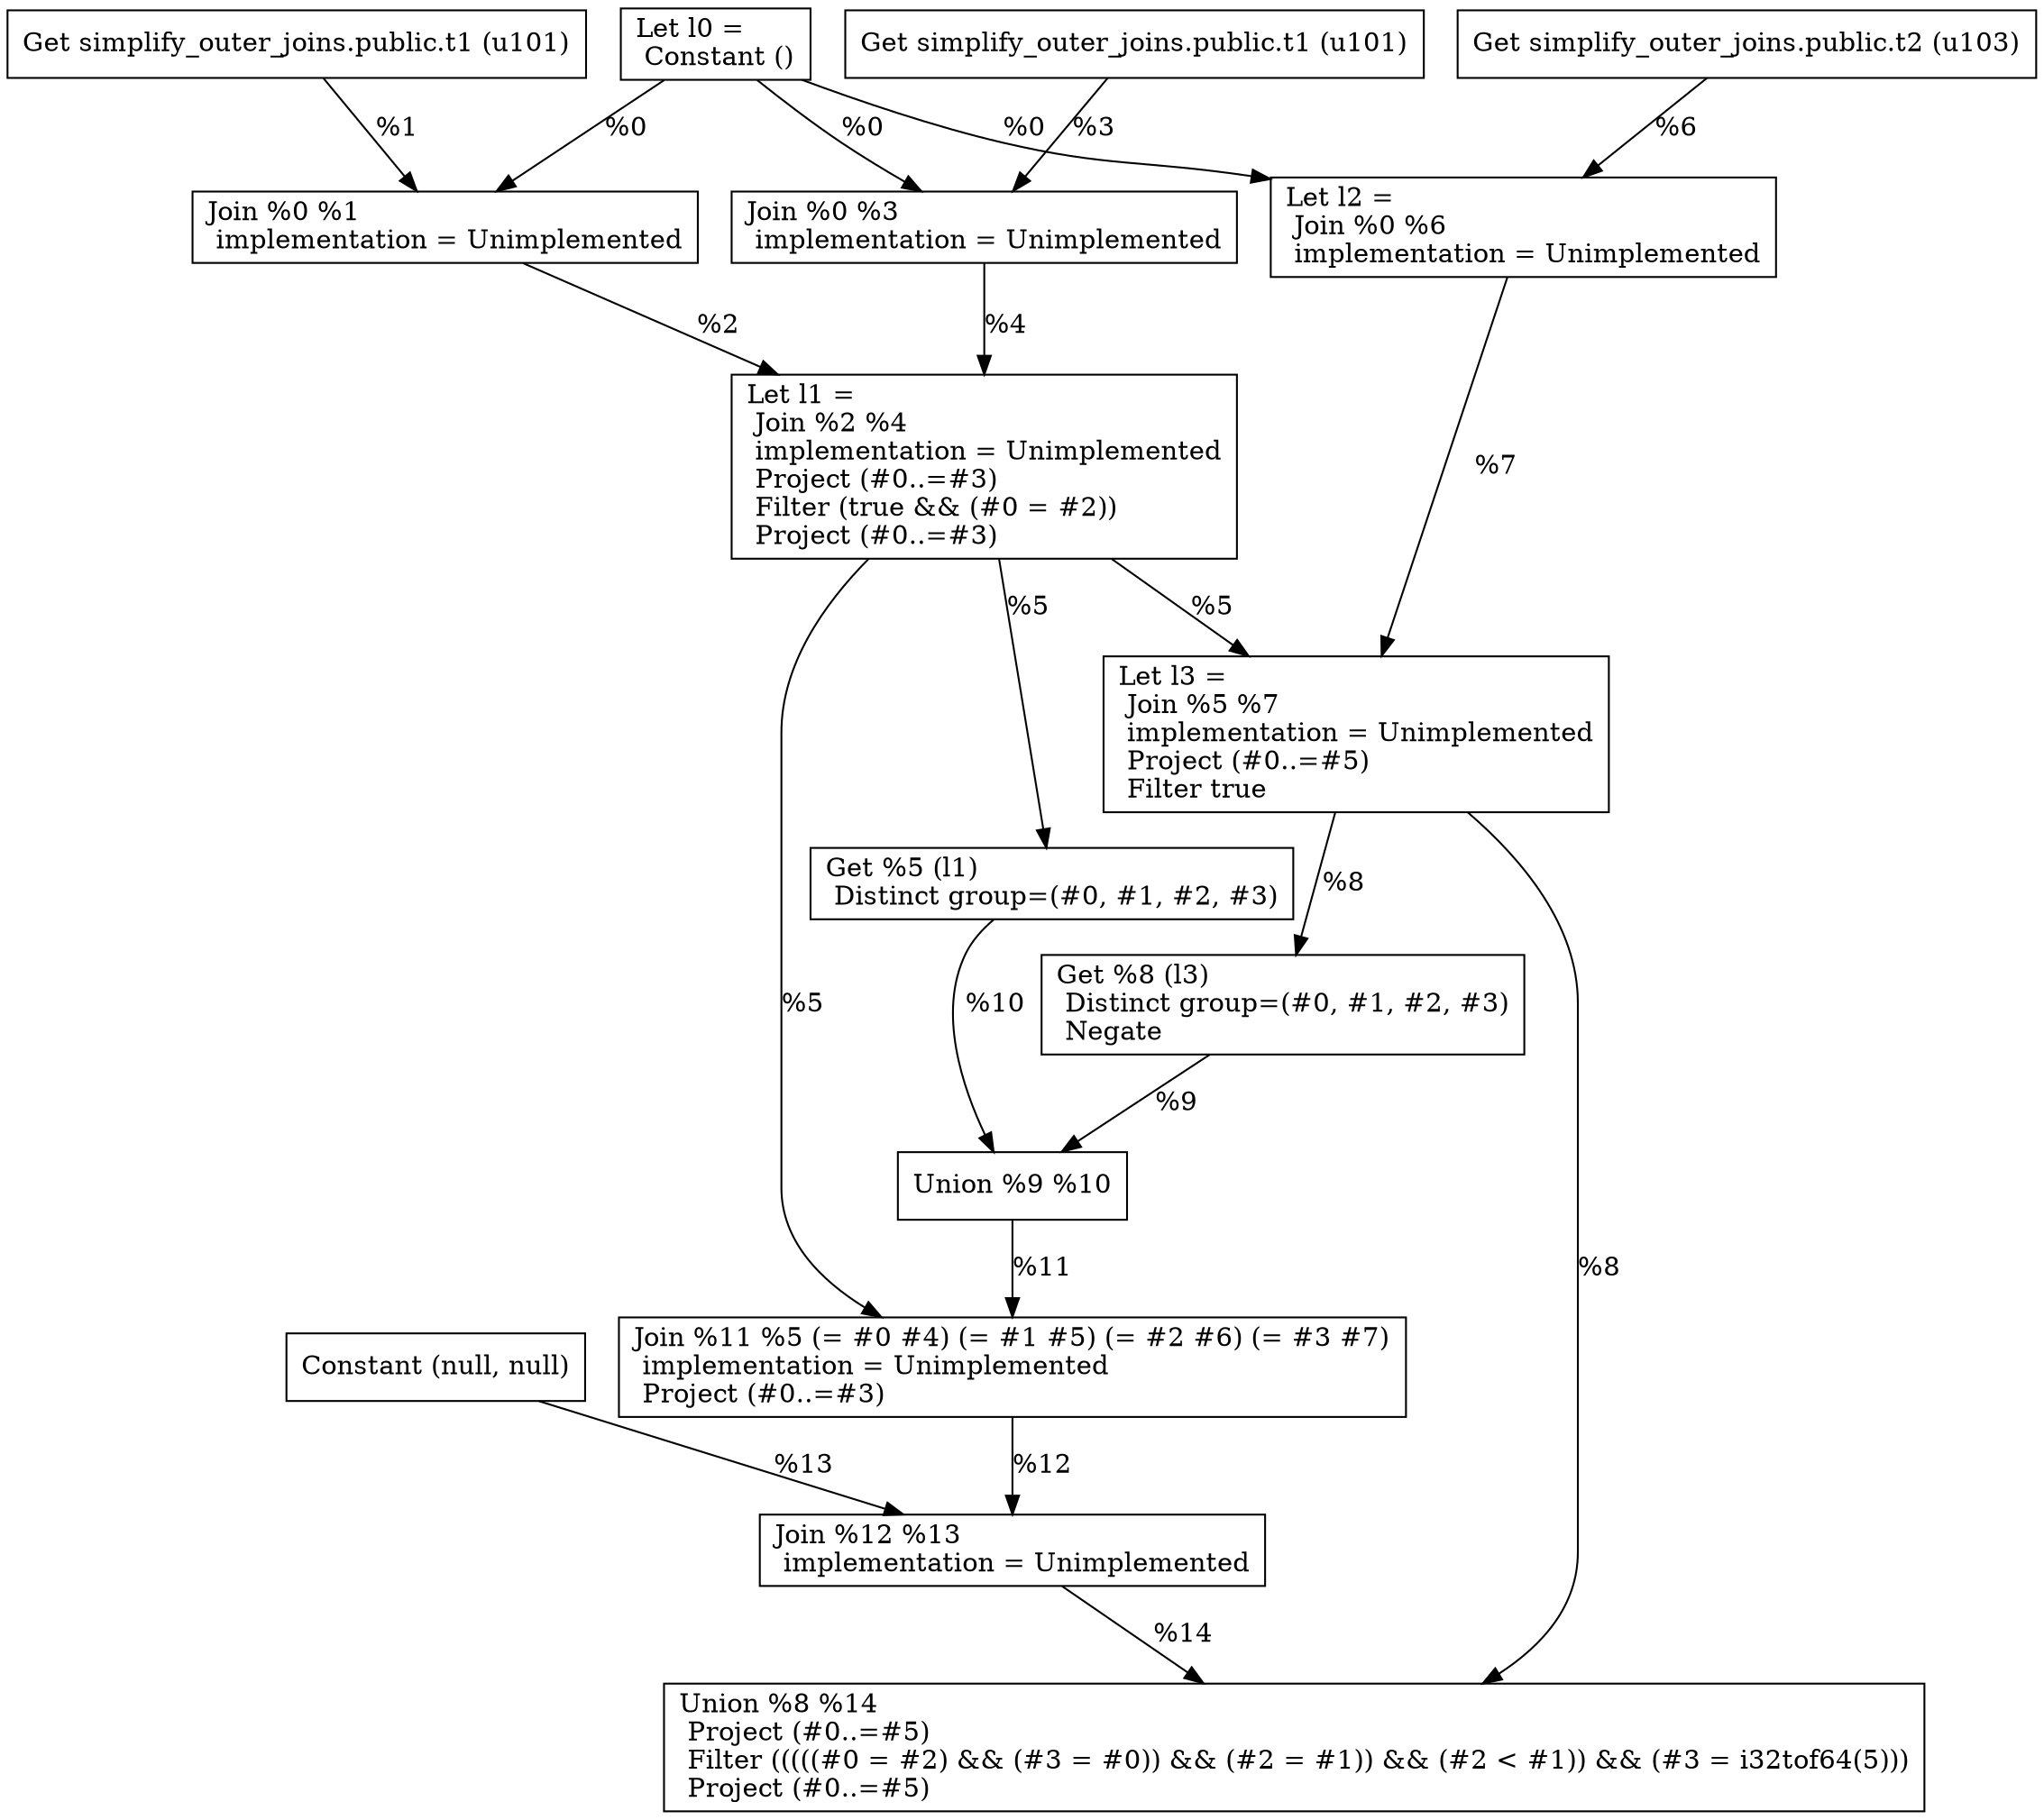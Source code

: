 digraph G {
    node0 [shape = record, label="Let l0 =\l Constant ()\l"]
    node1 [shape = record, label=" Get simplify_outer_joins.public.t1 (u101)\l"]
    node2 [shape = record, label=" Join %0 %1\l  implementation = Unimplemented\l"]
    node3 [shape = record, label=" Get simplify_outer_joins.public.t1 (u101)\l"]
    node4 [shape = record, label=" Join %0 %3\l  implementation = Unimplemented\l"]
    node5 [shape = record, label="Let l1 =\l Join %2 %4\l  implementation = Unimplemented\l Project (#0..=#3)\l Filter (true && (#0 = #2))\l Project (#0..=#3)\l"]
    node6 [shape = record, label=" Get simplify_outer_joins.public.t2 (u103)\l"]
    node7 [shape = record, label="Let l2 =\l Join %0 %6\l  implementation = Unimplemented\l"]
    node8 [shape = record, label="Let l3 =\l Join %5 %7\l  implementation = Unimplemented\l Project (#0..=#5)\l Filter true\l"]
    node9 [shape = record, label=" Get %8 (l3)\l Distinct group=(#0, #1, #2, #3)\l Negate\l"]
    node10 [shape = record, label=" Get %5 (l1)\l Distinct group=(#0, #1, #2, #3)\l"]
    node11 [shape = record, label=" Union %9 %10\l"]
    node12 [shape = record, label=" Join %11 %5 (= #0 #4) (= #1 #5) (= #2 #6) (= #3 #7)\l  implementation = Unimplemented\l Project (#0..=#3)\l"]
    node13 [shape = record, label=" Constant (null, null)\l"]
    node14 [shape = record, label=" Join %12 %13\l  implementation = Unimplemented\l"]
    node15 [shape = record, label=" Union %8 %14\l Project (#0..=#5)\l Filter (((((#0 = #2) && (#3 = #0)) && (#2 = #1)) && (#2 \< #1)) && (#3 = i32tof64(5)))\l Project (#0..=#5)\l"]
    node2 -> node5 [label = "%2\l"]
    node8 -> node15 [label = "%8\l"]
    node0 -> node2 [label = "%0\l"]
    node1 -> node2 [label = "%1\l"]
    node11 -> node12 [label = "%11\l"]
    node6 -> node7 [label = "%6\l"]
    node10 -> node11 [label = "%10\l"]
    node3 -> node4 [label = "%3\l"]
    node4 -> node5 [label = "%4\l"]
    node5 -> node8 [label = "%5\l"]
    node13 -> node14 [label = "%13\l"]
    node14 -> node15 [label = "%14\l"]
    node0 -> node7 [label = "%0\l"]
    node9 -> node11 [label = "%9\l"]
    node7 -> node8 [label = "%7\l"]
    node12 -> node14 [label = "%12\l"]
    node0 -> node4 [label = "%0\l"]
    node8 -> node9 [label = "%8\l"]
    node5 -> node12 [label = "%5\l"]
    node5 -> node10 [label = "%5\l"]
}
